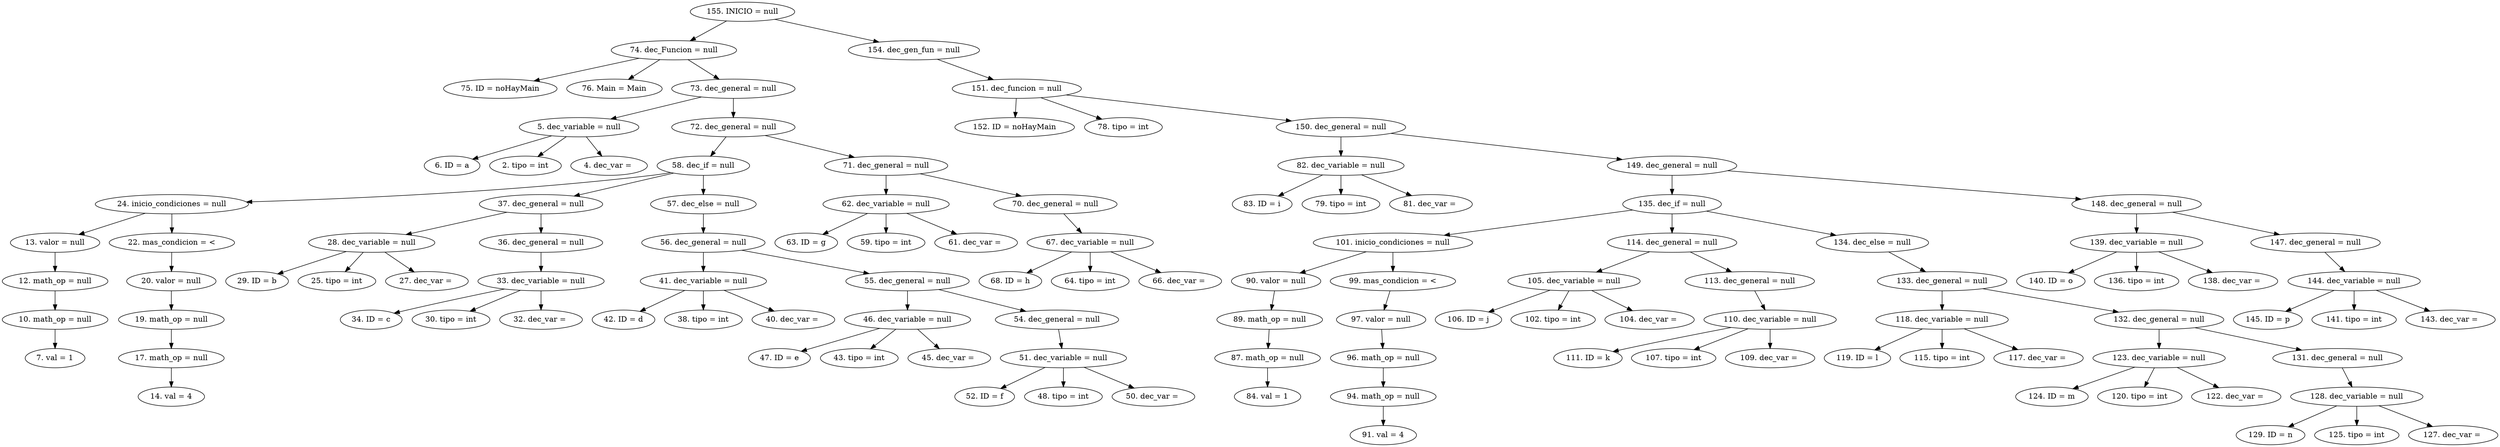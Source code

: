 digraph G {
"155. INICIO = null"->"74. dec_Funcion = null"
"74. dec_Funcion = null"->"75. ID = noHayMain"
"74. dec_Funcion = null"->"76. Main = Main"
"74. dec_Funcion = null"->"73. dec_general = null"
"73. dec_general = null"->"5. dec_variable = null"
"5. dec_variable = null"->"6. ID = a"
"5. dec_variable = null"->"2. tipo = int"
"5. dec_variable = null"->"4. dec_var = "
"73. dec_general = null"->"72. dec_general = null"
"72. dec_general = null"->"58. dec_if = null"
"58. dec_if = null"->"24. inicio_condiciones = null"
"24. inicio_condiciones = null"->"13. valor = null"
"13. valor = null"->"12. math_op = null"
"12. math_op = null"->"10. math_op = null"
"10. math_op = null"->"7. val = 1"
"24. inicio_condiciones = null"->"22. mas_condicion = <"
"22. mas_condicion = <"->"20. valor = null"
"20. valor = null"->"19. math_op = null"
"19. math_op = null"->"17. math_op = null"
"17. math_op = null"->"14. val = 4"
"58. dec_if = null"->"37. dec_general = null"
"37. dec_general = null"->"28. dec_variable = null"
"28. dec_variable = null"->"29. ID = b"
"28. dec_variable = null"->"25. tipo = int"
"28. dec_variable = null"->"27. dec_var = "
"37. dec_general = null"->"36. dec_general = null"
"36. dec_general = null"->"33. dec_variable = null"
"33. dec_variable = null"->"34. ID = c"
"33. dec_variable = null"->"30. tipo = int"
"33. dec_variable = null"->"32. dec_var = "
"58. dec_if = null"->"57. dec_else = null"
"57. dec_else = null"->"56. dec_general = null"
"56. dec_general = null"->"41. dec_variable = null"
"41. dec_variable = null"->"42. ID = d"
"41. dec_variable = null"->"38. tipo = int"
"41. dec_variable = null"->"40. dec_var = "
"56. dec_general = null"->"55. dec_general = null"
"55. dec_general = null"->"46. dec_variable = null"
"46. dec_variable = null"->"47. ID = e"
"46. dec_variable = null"->"43. tipo = int"
"46. dec_variable = null"->"45. dec_var = "
"55. dec_general = null"->"54. dec_general = null"
"54. dec_general = null"->"51. dec_variable = null"
"51. dec_variable = null"->"52. ID = f"
"51. dec_variable = null"->"48. tipo = int"
"51. dec_variable = null"->"50. dec_var = "
"72. dec_general = null"->"71. dec_general = null"
"71. dec_general = null"->"62. dec_variable = null"
"62. dec_variable = null"->"63. ID = g"
"62. dec_variable = null"->"59. tipo = int"
"62. dec_variable = null"->"61. dec_var = "
"71. dec_general = null"->"70. dec_general = null"
"70. dec_general = null"->"67. dec_variable = null"
"67. dec_variable = null"->"68. ID = h"
"67. dec_variable = null"->"64. tipo = int"
"67. dec_variable = null"->"66. dec_var = "
"155. INICIO = null"->"154. dec_gen_fun = null"
"154. dec_gen_fun = null"->"151. dec_funcion = null"
"151. dec_funcion = null"->"152. ID = noHayMain"
"151. dec_funcion = null"->"78. tipo = int"
"151. dec_funcion = null"->"150. dec_general = null"
"150. dec_general = null"->"82. dec_variable = null"
"82. dec_variable = null"->"83. ID = i"
"82. dec_variable = null"->"79. tipo = int"
"82. dec_variable = null"->"81. dec_var = "
"150. dec_general = null"->"149. dec_general = null"
"149. dec_general = null"->"135. dec_if = null"
"135. dec_if = null"->"101. inicio_condiciones = null"
"101. inicio_condiciones = null"->"90. valor = null"
"90. valor = null"->"89. math_op = null"
"89. math_op = null"->"87. math_op = null"
"87. math_op = null"->"84. val = 1"
"101. inicio_condiciones = null"->"99. mas_condicion = <"
"99. mas_condicion = <"->"97. valor = null"
"97. valor = null"->"96. math_op = null"
"96. math_op = null"->"94. math_op = null"
"94. math_op = null"->"91. val = 4"
"135. dec_if = null"->"114. dec_general = null"
"114. dec_general = null"->"105. dec_variable = null"
"105. dec_variable = null"->"106. ID = j"
"105. dec_variable = null"->"102. tipo = int"
"105. dec_variable = null"->"104. dec_var = "
"114. dec_general = null"->"113. dec_general = null"
"113. dec_general = null"->"110. dec_variable = null"
"110. dec_variable = null"->"111. ID = k"
"110. dec_variable = null"->"107. tipo = int"
"110. dec_variable = null"->"109. dec_var = "
"135. dec_if = null"->"134. dec_else = null"
"134. dec_else = null"->"133. dec_general = null"
"133. dec_general = null"->"118. dec_variable = null"
"118. dec_variable = null"->"119. ID = l"
"118. dec_variable = null"->"115. tipo = int"
"118. dec_variable = null"->"117. dec_var = "
"133. dec_general = null"->"132. dec_general = null"
"132. dec_general = null"->"123. dec_variable = null"
"123. dec_variable = null"->"124. ID = m"
"123. dec_variable = null"->"120. tipo = int"
"123. dec_variable = null"->"122. dec_var = "
"132. dec_general = null"->"131. dec_general = null"
"131. dec_general = null"->"128. dec_variable = null"
"128. dec_variable = null"->"129. ID = n"
"128. dec_variable = null"->"125. tipo = int"
"128. dec_variable = null"->"127. dec_var = "
"149. dec_general = null"->"148. dec_general = null"
"148. dec_general = null"->"139. dec_variable = null"
"139. dec_variable = null"->"140. ID = o"
"139. dec_variable = null"->"136. tipo = int"
"139. dec_variable = null"->"138. dec_var = "
"148. dec_general = null"->"147. dec_general = null"
"147. dec_general = null"->"144. dec_variable = null"
"144. dec_variable = null"->"145. ID = p"
"144. dec_variable = null"->"141. tipo = int"
"144. dec_variable = null"->"143. dec_var = "


}
